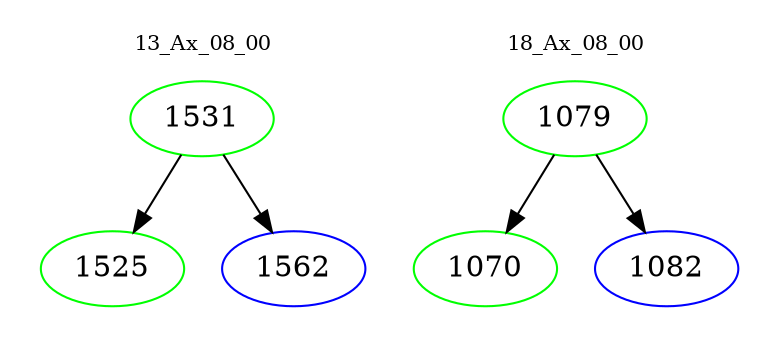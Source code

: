 digraph{
subgraph cluster_0 {
color = white
label = "13_Ax_08_00";
fontsize=10;
T0_1531 [label="1531", color="green"]
T0_1531 -> T0_1525 [color="black"]
T0_1525 [label="1525", color="green"]
T0_1531 -> T0_1562 [color="black"]
T0_1562 [label="1562", color="blue"]
}
subgraph cluster_1 {
color = white
label = "18_Ax_08_00";
fontsize=10;
T1_1079 [label="1079", color="green"]
T1_1079 -> T1_1070 [color="black"]
T1_1070 [label="1070", color="green"]
T1_1079 -> T1_1082 [color="black"]
T1_1082 [label="1082", color="blue"]
}
}
